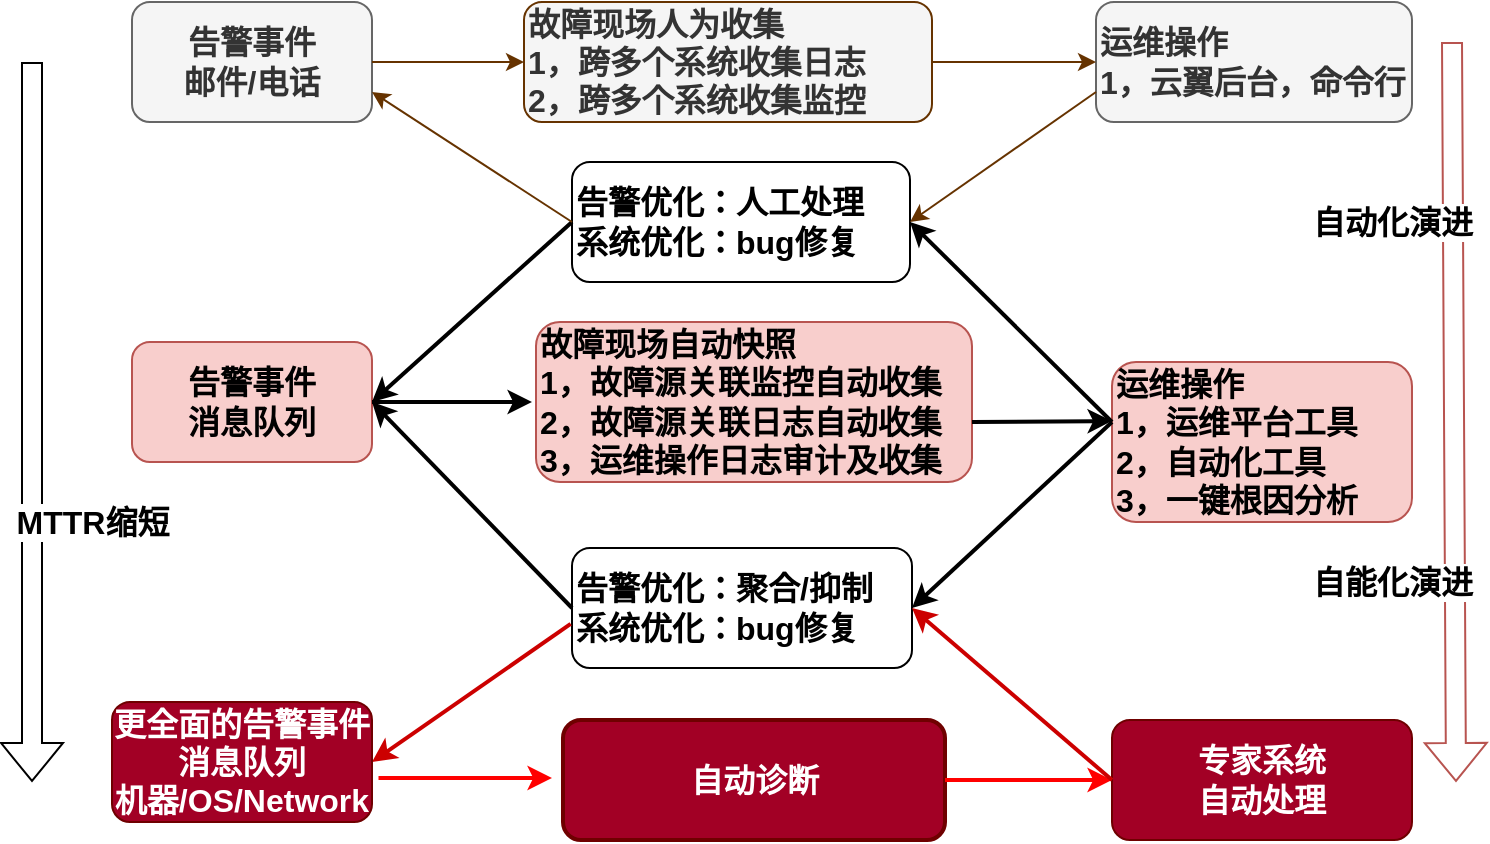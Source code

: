 <mxfile version="20.2.7" type="github">
  <diagram id="7NXCHy1C1isHsXD3MS3e" name="第 1 页">
    <mxGraphModel dx="991" dy="1856" grid="1" gridSize="10" guides="1" tooltips="1" connect="1" arrows="1" fold="1" page="1" pageScale="1" pageWidth="827" pageHeight="1169" math="0" shadow="0">
      <root>
        <mxCell id="0" />
        <mxCell id="1" parent="0" />
        <mxCell id="jMzCAzvdCrpXLxqonx3--2" value="告警事件&lt;br style=&quot;font-size: 16px;&quot;&gt;消息队列" style="rounded=1;whiteSpace=wrap;html=1;fontStyle=1;fontSize=16;fillColor=#f8cecc;strokeColor=#b85450;" parent="1" vertex="1">
          <mxGeometry x="120" y="160" width="120" height="60" as="geometry" />
        </mxCell>
        <mxCell id="jMzCAzvdCrpXLxqonx3--3" value="故障现场自动快照&lt;br style=&quot;font-size: 16px;&quot;&gt;1，故障源关联监控自动收集&lt;br style=&quot;font-size: 16px;&quot;&gt;2，故障源关联日志自动收集&lt;br style=&quot;font-size: 16px;&quot;&gt;3，运维操作日志审计及收集" style="rounded=1;whiteSpace=wrap;html=1;align=left;fontStyle=1;fontSize=16;fillColor=#f8cecc;strokeColor=#b85450;" parent="1" vertex="1">
          <mxGeometry x="322" y="150" width="218" height="80" as="geometry" />
        </mxCell>
        <mxCell id="jMzCAzvdCrpXLxqonx3--4" value="告警优化：人工处理&lt;br style=&quot;font-size: 16px;&quot;&gt;系统优化：bug修复" style="rounded=1;whiteSpace=wrap;html=1;align=left;fontStyle=1;fontSize=16;" parent="1" vertex="1">
          <mxGeometry x="340" y="70" width="169" height="60" as="geometry" />
        </mxCell>
        <mxCell id="jMzCAzvdCrpXLxqonx3--5" value="运维操作&lt;br style=&quot;font-size: 16px;&quot;&gt;1，运维平台工具&lt;br style=&quot;font-size: 16px;&quot;&gt;2，自动化工具&lt;br style=&quot;font-size: 16px;&quot;&gt;3，一键根因分析" style="rounded=1;whiteSpace=wrap;html=1;align=left;fontStyle=1;fontSize=16;fillColor=#f8cecc;strokeColor=#b85450;" parent="1" vertex="1">
          <mxGeometry x="610" y="170" width="150" height="80" as="geometry" />
        </mxCell>
        <mxCell id="jMzCAzvdCrpXLxqonx3--11" value="" style="endArrow=classic;html=1;rounded=0;exitX=1;exitY=0.5;exitDx=0;exitDy=0;fontStyle=1;fontSize=16;strokeColor=#000000;strokeWidth=2;" parent="1" source="jMzCAzvdCrpXLxqonx3--2" edge="1">
          <mxGeometry width="50" height="50" relative="1" as="geometry">
            <mxPoint x="390" y="380" as="sourcePoint" />
            <mxPoint x="320" y="190" as="targetPoint" />
          </mxGeometry>
        </mxCell>
        <mxCell id="jMzCAzvdCrpXLxqonx3--12" value="" style="endArrow=classic;html=1;rounded=0;entryX=0;entryY=0.369;entryDx=0;entryDy=0;fontStyle=1;fontSize=16;strokeColor=#000000;strokeWidth=2;entryPerimeter=0;" parent="1" edge="1" target="jMzCAzvdCrpXLxqonx3--5">
          <mxGeometry width="50" height="50" relative="1" as="geometry">
            <mxPoint x="540" y="200" as="sourcePoint" />
            <mxPoint x="568" y="199.5" as="targetPoint" />
          </mxGeometry>
        </mxCell>
        <mxCell id="jMzCAzvdCrpXLxqonx3--13" value="" style="endArrow=classic;html=1;rounded=0;entryX=1;entryY=0.5;entryDx=0;entryDy=0;fontStyle=1;fontSize=16;strokeColor=#000000;strokeWidth=2;" parent="1" target="jMzCAzvdCrpXLxqonx3--4" edge="1">
          <mxGeometry width="50" height="50" relative="1" as="geometry">
            <mxPoint x="610" y="200" as="sourcePoint" />
            <mxPoint x="440" y="330" as="targetPoint" />
          </mxGeometry>
        </mxCell>
        <mxCell id="jMzCAzvdCrpXLxqonx3--14" value="" style="endArrow=classic;html=1;rounded=0;entryX=1;entryY=0.5;entryDx=0;entryDy=0;exitX=0;exitY=0.5;exitDx=0;exitDy=0;fontStyle=1;fontSize=16;strokeColor=#000000;strokeWidth=2;" parent="1" source="jMzCAzvdCrpXLxqonx3--4" target="jMzCAzvdCrpXLxqonx3--2" edge="1">
          <mxGeometry width="50" height="50" relative="1" as="geometry">
            <mxPoint x="390" y="380" as="sourcePoint" />
            <mxPoint x="440" y="330" as="targetPoint" />
          </mxGeometry>
        </mxCell>
        <mxCell id="jMzCAzvdCrpXLxqonx3--15" value="故障现场人为收集&lt;br style=&quot;font-size: 16px;&quot;&gt;1，跨多个系统收集日志&lt;br style=&quot;font-size: 16px;&quot;&gt;2，跨多个系统收集监控" style="rounded=1;whiteSpace=wrap;html=1;align=left;fontStyle=1;fontSize=16;fillColor=#f5f5f5;strokeColor=#663300;fontColor=#333333;" parent="1" vertex="1">
          <mxGeometry x="316" y="-10" width="204" height="60" as="geometry" />
        </mxCell>
        <mxCell id="jMzCAzvdCrpXLxqonx3--16" value="告警事件&lt;br style=&quot;font-size: 16px;&quot;&gt;邮件/电话" style="rounded=1;whiteSpace=wrap;html=1;fontStyle=1;fontSize=16;fillColor=#f5f5f5;strokeColor=#666666;fontColor=#333333;" parent="1" vertex="1">
          <mxGeometry x="120" y="-10" width="120" height="60" as="geometry" />
        </mxCell>
        <mxCell id="jMzCAzvdCrpXLxqonx3--17" value="运维操作&lt;br style=&quot;font-size: 16px;&quot;&gt;1，云翼后台，命令行" style="rounded=1;whiteSpace=wrap;html=1;align=left;fontStyle=1;fontSize=16;fillColor=#f5f5f5;strokeColor=#666666;fontColor=#333333;" parent="1" vertex="1">
          <mxGeometry x="602" y="-10" width="158" height="60" as="geometry" />
        </mxCell>
        <mxCell id="jMzCAzvdCrpXLxqonx3--20" value="" style="endArrow=classic;html=1;rounded=0;entryX=0;entryY=0.5;entryDx=0;entryDy=0;fontStyle=1;fontSize=16;strokeColor=#663300;" parent="1" edge="1" target="jMzCAzvdCrpXLxqonx3--15">
          <mxGeometry width="50" height="50" relative="1" as="geometry">
            <mxPoint x="240" y="20" as="sourcePoint" />
            <mxPoint x="312" y="19.5" as="targetPoint" />
          </mxGeometry>
        </mxCell>
        <mxCell id="jMzCAzvdCrpXLxqonx3--21" value="" style="endArrow=classic;html=1;rounded=0;entryX=0;entryY=0.5;entryDx=0;entryDy=0;fontStyle=1;fontSize=16;strokeColor=#663300;" parent="1" target="jMzCAzvdCrpXLxqonx3--17" edge="1">
          <mxGeometry width="50" height="50" relative="1" as="geometry">
            <mxPoint x="520" y="20" as="sourcePoint" />
            <mxPoint x="530" y="20" as="targetPoint" />
          </mxGeometry>
        </mxCell>
        <mxCell id="jMzCAzvdCrpXLxqonx3--24" value="" style="endArrow=classic;html=1;rounded=0;exitX=0;exitY=0.75;exitDx=0;exitDy=0;entryX=1;entryY=0.5;entryDx=0;entryDy=0;fontStyle=1;fontSize=16;strokeColor=#663300;" parent="1" source="jMzCAzvdCrpXLxqonx3--17" target="jMzCAzvdCrpXLxqonx3--4" edge="1">
          <mxGeometry width="50" height="50" relative="1" as="geometry">
            <mxPoint x="390" y="370" as="sourcePoint" />
            <mxPoint x="440" y="320" as="targetPoint" />
          </mxGeometry>
        </mxCell>
        <mxCell id="jMzCAzvdCrpXLxqonx3--25" value="" style="endArrow=classic;html=1;rounded=0;entryX=1;entryY=0.75;entryDx=0;entryDy=0;fontStyle=1;fontSize=16;strokeColor=#663300;exitX=0;exitY=0.5;exitDx=0;exitDy=0;" parent="1" target="jMzCAzvdCrpXLxqonx3--16" edge="1" source="jMzCAzvdCrpXLxqonx3--4">
          <mxGeometry width="50" height="50" relative="1" as="geometry">
            <mxPoint x="340" y="130" as="sourcePoint" />
            <mxPoint x="180" y="90" as="targetPoint" />
          </mxGeometry>
        </mxCell>
        <mxCell id="jMzCAzvdCrpXLxqonx3--27" value="自动诊断" style="rounded=1;whiteSpace=wrap;html=1;fontStyle=1;fontSize=16;fillColor=#a20025;strokeColor=#6F0000;fontColor=#ffffff;strokeWidth=2;" parent="1" vertex="1">
          <mxGeometry x="335.5" y="349" width="191" height="60" as="geometry" />
        </mxCell>
        <mxCell id="jMzCAzvdCrpXLxqonx3--28" value="专家系统&lt;br style=&quot;font-size: 16px;&quot;&gt;自动处理" style="rounded=1;whiteSpace=wrap;html=1;fontStyle=1;fontSize=16;fillColor=#a20025;strokeColor=#6F0000;fontColor=#ffffff;" parent="1" vertex="1">
          <mxGeometry x="610" y="349" width="150" height="60" as="geometry" />
        </mxCell>
        <mxCell id="aeQhxA_UpV6Iun8A8OlV-6" value="" style="endArrow=classic;html=1;rounded=0;entryX=0;entryY=0.5;entryDx=0;entryDy=0;fontStyle=1;fontSize=16;strokeColor=#FF0000;strokeWidth=2;exitX=1;exitY=0.5;exitDx=0;exitDy=0;" parent="1" edge="1" target="jMzCAzvdCrpXLxqonx3--28" source="jMzCAzvdCrpXLxqonx3--27">
          <mxGeometry width="50" height="50" relative="1" as="geometry">
            <mxPoint x="540" y="380" as="sourcePoint" />
            <mxPoint x="578" y="380" as="targetPoint" />
          </mxGeometry>
        </mxCell>
        <mxCell id="JwlfBaq1WsFjzgbzM6YH-1" value="告警优化：聚合/抑制&lt;br style=&quot;font-size: 16px;&quot;&gt;系统优化：bug修复" style="rounded=1;whiteSpace=wrap;html=1;align=left;fontStyle=1;fontSize=16;" vertex="1" parent="1">
          <mxGeometry x="340" y="263" width="170" height="60" as="geometry" />
        </mxCell>
        <mxCell id="JwlfBaq1WsFjzgbzM6YH-2" value="" style="endArrow=classic;html=1;rounded=0;strokeColor=#FF0000;exitX=1.025;exitY=0.633;exitDx=0;exitDy=0;exitPerimeter=0;strokeWidth=2;fontSize=16;" edge="1" parent="1" source="JwlfBaq1WsFjzgbzM6YH-9">
          <mxGeometry width="50" height="50" relative="1" as="geometry">
            <mxPoint x="398" y="341" as="sourcePoint" />
            <mxPoint x="330" y="378" as="targetPoint" />
          </mxGeometry>
        </mxCell>
        <mxCell id="JwlfBaq1WsFjzgbzM6YH-3" value="" style="endArrow=classic;html=1;rounded=0;strokeColor=#CC0000;entryX=1;entryY=0.5;entryDx=0;entryDy=0;exitX=0;exitY=0.5;exitDx=0;exitDy=0;strokeWidth=2;fontSize=16;" edge="1" parent="1" source="jMzCAzvdCrpXLxqonx3--28" target="JwlfBaq1WsFjzgbzM6YH-1">
          <mxGeometry width="50" height="50" relative="1" as="geometry">
            <mxPoint x="630" y="320" as="sourcePoint" />
            <mxPoint x="440" y="270" as="targetPoint" />
          </mxGeometry>
        </mxCell>
        <mxCell id="JwlfBaq1WsFjzgbzM6YH-4" value="" style="endArrow=classic;html=1;rounded=0;strokeColor=#CC0000;entryX=1;entryY=0.5;entryDx=0;entryDy=0;exitX=-0.004;exitY=0.633;exitDx=0;exitDy=0;exitPerimeter=0;strokeWidth=2;fontSize=16;" edge="1" parent="1" source="JwlfBaq1WsFjzgbzM6YH-1" target="JwlfBaq1WsFjzgbzM6YH-9">
          <mxGeometry width="50" height="50" relative="1" as="geometry">
            <mxPoint x="390" y="320" as="sourcePoint" />
            <mxPoint x="440" y="270" as="targetPoint" />
          </mxGeometry>
        </mxCell>
        <mxCell id="JwlfBaq1WsFjzgbzM6YH-5" value="" style="shape=flexArrow;endArrow=classic;html=1;rounded=0;strokeColor=#b85450;fillColor=none;fontSize=16;" edge="1" parent="1">
          <mxGeometry width="50" height="50" relative="1" as="geometry">
            <mxPoint x="780" y="10" as="sourcePoint" />
            <mxPoint x="782" y="380" as="targetPoint" />
          </mxGeometry>
        </mxCell>
        <mxCell id="JwlfBaq1WsFjzgbzM6YH-6" value="&lt;font style=&quot;font-size: 16px;&quot;&gt;&lt;b style=&quot;font-size: 16px;&quot;&gt;自动化演进&lt;/b&gt;&lt;/font&gt;" style="edgeLabel;html=1;align=center;verticalAlign=middle;resizable=0;points=[];fontSize=16;" vertex="1" connectable="0" parent="JwlfBaq1WsFjzgbzM6YH-5">
          <mxGeometry x="-0.275" y="-1" relative="1" as="geometry">
            <mxPoint x="-30" y="-44" as="offset" />
          </mxGeometry>
        </mxCell>
        <mxCell id="JwlfBaq1WsFjzgbzM6YH-9" value="更全面的告警事件&lt;br style=&quot;font-size: 16px;&quot;&gt;消息队列&lt;br style=&quot;font-size: 16px;&quot;&gt;机器/OS/Network" style="rounded=1;whiteSpace=wrap;html=1;fontStyle=1;fontSize=16;fillColor=#a20025;strokeColor=#6F0000;fontColor=#ffffff;" vertex="1" parent="1">
          <mxGeometry x="110" y="340" width="130" height="60" as="geometry" />
        </mxCell>
        <mxCell id="JwlfBaq1WsFjzgbzM6YH-10" value="&lt;b style=&quot;font-size: 16px;&quot;&gt;&lt;font style=&quot;font-size: 16px;&quot;&gt;MTTR缩短&lt;/font&gt;&lt;/b&gt;" style="shape=flexArrow;endArrow=classic;html=1;rounded=0;fillColor=none;fontSize=16;" edge="1" parent="1">
          <mxGeometry x="0.278" y="30" width="50" height="50" relative="1" as="geometry">
            <mxPoint x="70" y="20" as="sourcePoint" />
            <mxPoint x="70" y="380" as="targetPoint" />
            <mxPoint as="offset" />
          </mxGeometry>
        </mxCell>
        <mxCell id="JwlfBaq1WsFjzgbzM6YH-11" value="&lt;font style=&quot;font-size: 16px;&quot;&gt;&lt;b style=&quot;font-size: 16px;&quot;&gt;自能化演进&lt;/b&gt;&lt;/font&gt;" style="edgeLabel;html=1;align=center;verticalAlign=middle;resizable=0;points=[];fontSize=16;" vertex="1" connectable="0" parent="1">
          <mxGeometry x="750" y="280" as="geometry" />
        </mxCell>
        <mxCell id="JwlfBaq1WsFjzgbzM6YH-12" value="" style="endArrow=classic;html=1;rounded=0;fontSize=16;strokeColor=#000000;strokeWidth=2;entryX=1;entryY=0.5;entryDx=0;entryDy=0;" edge="1" parent="1" target="JwlfBaq1WsFjzgbzM6YH-1">
          <mxGeometry width="50" height="50" relative="1" as="geometry">
            <mxPoint x="610" y="200" as="sourcePoint" />
            <mxPoint x="520" y="270" as="targetPoint" />
          </mxGeometry>
        </mxCell>
        <mxCell id="JwlfBaq1WsFjzgbzM6YH-13" value="" style="endArrow=classic;html=1;rounded=0;fontSize=16;strokeColor=#000000;strokeWidth=2;entryX=1;entryY=0.5;entryDx=0;entryDy=0;exitX=0;exitY=0.5;exitDx=0;exitDy=0;" edge="1" parent="1" source="JwlfBaq1WsFjzgbzM6YH-1" target="jMzCAzvdCrpXLxqonx3--2">
          <mxGeometry width="50" height="50" relative="1" as="geometry">
            <mxPoint x="340" y="260" as="sourcePoint" />
            <mxPoint x="630" y="50" as="targetPoint" />
          </mxGeometry>
        </mxCell>
      </root>
    </mxGraphModel>
  </diagram>
</mxfile>
